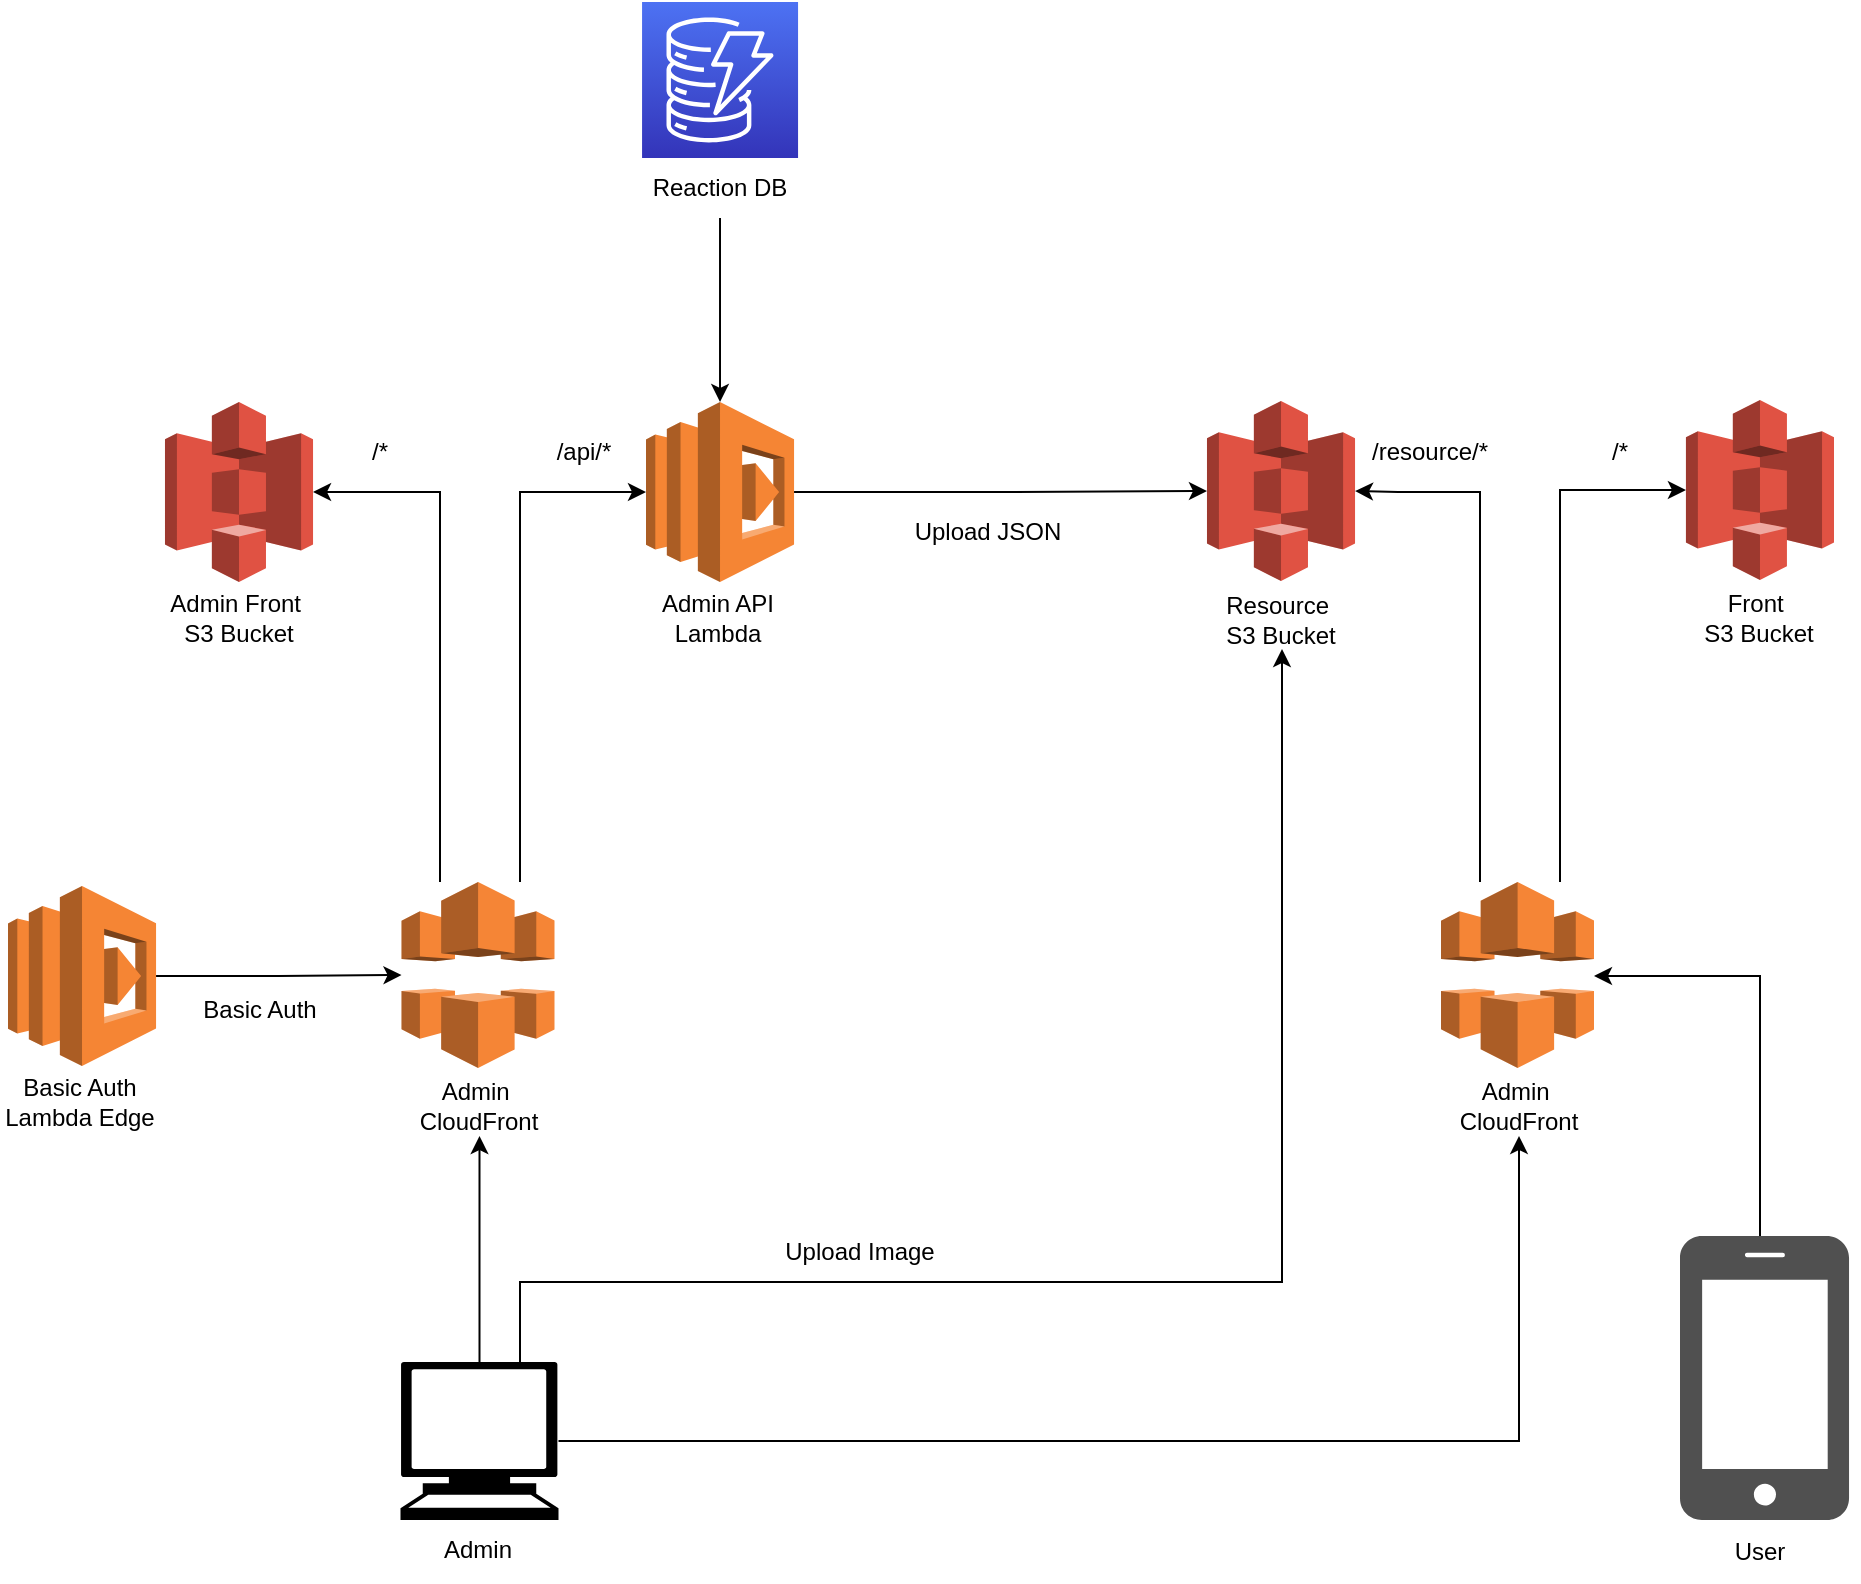 <mxfile version="27.0.9">
  <diagram id="7ZVbUvn4PinL3UD14QV4" name="Page-1">
    <mxGraphModel dx="2524" dy="1092" grid="1" gridSize="10" guides="1" tooltips="1" connect="1" arrows="1" fold="1" page="1" pageScale="1" pageWidth="827" pageHeight="1169" math="0" shadow="0">
      <root>
        <mxCell id="0" />
        <mxCell id="1" parent="0" />
        <mxCell id="nHxKNkCj7YVvxqpv2u66-16" style="edgeStyle=orthogonalEdgeStyle;rounded=0;orthogonalLoop=1;jettySize=auto;html=1;strokeColor=none;startArrow=classic;startFill=1;" parent="1" source="nHxKNkCj7YVvxqpv2u66-2" target="nHxKNkCj7YVvxqpv2u66-5" edge="1">
          <mxGeometry relative="1" as="geometry" />
        </mxCell>
        <mxCell id="C51nBvF7YCFntMv2sxhs-6" style="edgeStyle=orthogonalEdgeStyle;rounded=0;orthogonalLoop=1;jettySize=auto;html=1;" edge="1" parent="1" source="nHxKNkCj7YVvxqpv2u66-38" target="Ua6lyJo_9DxEzh0UiRZ6-38">
          <mxGeometry relative="1" as="geometry">
            <Array as="points">
              <mxPoint x="760" y="487" />
            </Array>
          </mxGeometry>
        </mxCell>
        <mxCell id="nHxKNkCj7YVvxqpv2u66-38" value="" style="sketch=0;pointerEvents=1;shadow=0;dashed=0;html=1;strokeColor=none;fillColor=#505050;labelPosition=center;verticalLabelPosition=bottom;verticalAlign=top;outlineConnect=0;align=center;shape=mxgraph.office.devices.cell_phone_iphone_standalone;" parent="1" vertex="1">
          <mxGeometry x="720" y="617" width="84.52" height="142" as="geometry" />
        </mxCell>
        <mxCell id="nHxKNkCj7YVvxqpv2u66-43" value="Admin" style="text;html=1;strokeColor=none;fillColor=none;align=center;verticalAlign=middle;whiteSpace=wrap;rounded=0;" parent="1" vertex="1">
          <mxGeometry x="88.51" y="759" width="60" height="30" as="geometry" />
        </mxCell>
        <mxCell id="nHxKNkCj7YVvxqpv2u66-50" value="Basic Auth" style="text;html=1;strokeColor=none;fillColor=none;align=center;verticalAlign=middle;whiteSpace=wrap;rounded=0;" parent="1" vertex="1">
          <mxGeometry x="-20" y="488.5" width="60" height="30" as="geometry" />
        </mxCell>
        <mxCell id="Ua6lyJo_9DxEzh0UiRZ6-19" style="edgeStyle=orthogonalEdgeStyle;rounded=0;orthogonalLoop=1;jettySize=auto;html=1;entryX=0.5;entryY=1;entryDx=0;entryDy=0;" parent="1" source="Ua6lyJo_9DxEzh0UiRZ6-1" target="nHxKNkCj7YVvxqpv2u66-61" edge="1">
          <mxGeometry relative="1" as="geometry" />
        </mxCell>
        <mxCell id="Ua6lyJo_9DxEzh0UiRZ6-30" style="edgeStyle=orthogonalEdgeStyle;rounded=0;orthogonalLoop=1;jettySize=auto;html=1;" parent="1" source="Ua6lyJo_9DxEzh0UiRZ6-1" target="Ua6lyJo_9DxEzh0UiRZ6-27" edge="1">
          <mxGeometry relative="1" as="geometry">
            <Array as="points">
              <mxPoint x="140" y="640" />
              <mxPoint x="521" y="640" />
            </Array>
          </mxGeometry>
        </mxCell>
        <mxCell id="C51nBvF7YCFntMv2sxhs-4" style="edgeStyle=orthogonalEdgeStyle;rounded=0;orthogonalLoop=1;jettySize=auto;html=1;" edge="1" parent="1" source="Ua6lyJo_9DxEzh0UiRZ6-1" target="Ua6lyJo_9DxEzh0UiRZ6-37">
          <mxGeometry relative="1" as="geometry" />
        </mxCell>
        <mxCell id="Ua6lyJo_9DxEzh0UiRZ6-1" value="" style="shape=mxgraph.signs.tech.computer;html=1;pointerEvents=1;fillColor=#000000;strokeColor=none;verticalLabelPosition=bottom;verticalAlign=top;align=center;" parent="1" vertex="1">
          <mxGeometry x="80.25" y="680" width="79" height="79" as="geometry" />
        </mxCell>
        <mxCell id="Ua6lyJo_9DxEzh0UiRZ6-5" value="" style="group" parent="1" vertex="1" connectable="0">
          <mxGeometry x="70.25" y="440" width="99" height="127" as="geometry" />
        </mxCell>
        <mxCell id="nHxKNkCj7YVvxqpv2u66-61" value="Admin&amp;nbsp;&lt;div&gt;CloudFront&lt;/div&gt;" style="text;html=1;strokeColor=none;fillColor=none;align=center;verticalAlign=middle;whiteSpace=wrap;rounded=0;" parent="Ua6lyJo_9DxEzh0UiRZ6-5" vertex="1">
          <mxGeometry y="97" width="99" height="30" as="geometry" />
        </mxCell>
        <mxCell id="Ua6lyJo_9DxEzh0UiRZ6-2" value="" style="outlineConnect=0;dashed=0;verticalLabelPosition=bottom;verticalAlign=top;align=center;html=1;shape=mxgraph.aws3.cloudfront;fillColor=#F58536;gradientColor=none;" parent="Ua6lyJo_9DxEzh0UiRZ6-5" vertex="1">
          <mxGeometry x="10.5" width="76.5" height="93" as="geometry" />
        </mxCell>
        <mxCell id="Ua6lyJo_9DxEzh0UiRZ6-6" value="" style="group" parent="1" vertex="1" connectable="0">
          <mxGeometry x="-50.0" y="200" width="99" height="123" as="geometry" />
        </mxCell>
        <mxCell id="Ua6lyJo_9DxEzh0UiRZ6-3" value="" style="outlineConnect=0;dashed=0;verticalLabelPosition=bottom;verticalAlign=top;align=center;html=1;shape=mxgraph.aws3.s3;fillColor=#E05243;gradientColor=none;" parent="Ua6lyJo_9DxEzh0UiRZ6-6" vertex="1">
          <mxGeometry x="12.49" width="74.03" height="90" as="geometry" />
        </mxCell>
        <mxCell id="Ua6lyJo_9DxEzh0UiRZ6-4" value="Admin Front&amp;nbsp;&lt;div&gt;S3 Bucket&lt;/div&gt;" style="text;html=1;strokeColor=none;fillColor=none;align=center;verticalAlign=middle;whiteSpace=wrap;rounded=0;" parent="Ua6lyJo_9DxEzh0UiRZ6-6" vertex="1">
          <mxGeometry y="93" width="99" height="30" as="geometry" />
        </mxCell>
        <mxCell id="Ua6lyJo_9DxEzh0UiRZ6-7" value="" style="group" parent="1" vertex="1" connectable="0">
          <mxGeometry x="202" y="200" width="74.03" height="123" as="geometry" />
        </mxCell>
        <mxCell id="nHxKNkCj7YVvxqpv2u66-2" value="" style="outlineConnect=0;dashed=0;verticalLabelPosition=bottom;verticalAlign=top;align=center;html=1;shape=mxgraph.aws3.lambda;fillColor=#F58534;gradientColor=none;" parent="Ua6lyJo_9DxEzh0UiRZ6-7" vertex="1">
          <mxGeometry x="1" width="74.03" height="90" as="geometry" />
        </mxCell>
        <mxCell id="nHxKNkCj7YVvxqpv2u66-42" value="Admin API Lambda" style="text;html=1;strokeColor=none;fillColor=none;align=center;verticalAlign=middle;whiteSpace=wrap;rounded=0;" parent="Ua6lyJo_9DxEzh0UiRZ6-7" vertex="1">
          <mxGeometry x="7.01" y="93" width="60" height="30" as="geometry" />
        </mxCell>
        <mxCell id="Ua6lyJo_9DxEzh0UiRZ6-13" value="" style="group" parent="1" vertex="1" connectable="0">
          <mxGeometry x="-120" y="442" width="80" height="123" as="geometry" />
        </mxCell>
        <mxCell id="Ua6lyJo_9DxEzh0UiRZ6-10" value="" style="outlineConnect=0;dashed=0;verticalLabelPosition=bottom;verticalAlign=top;align=center;html=1;shape=mxgraph.aws3.lambda;fillColor=#F58534;gradientColor=none;" parent="Ua6lyJo_9DxEzh0UiRZ6-13" vertex="1">
          <mxGeometry x="4" width="74.03" height="90" as="geometry" />
        </mxCell>
        <mxCell id="Ua6lyJo_9DxEzh0UiRZ6-11" value="Basic Auth Lambda Edge" style="text;html=1;strokeColor=none;fillColor=none;align=center;verticalAlign=middle;whiteSpace=wrap;rounded=0;" parent="Ua6lyJo_9DxEzh0UiRZ6-13" vertex="1">
          <mxGeometry y="93" width="80" height="30" as="geometry" />
        </mxCell>
        <mxCell id="Ua6lyJo_9DxEzh0UiRZ6-16" style="edgeStyle=orthogonalEdgeStyle;rounded=0;orthogonalLoop=1;jettySize=auto;html=1;" parent="1" source="Ua6lyJo_9DxEzh0UiRZ6-10" target="Ua6lyJo_9DxEzh0UiRZ6-2" edge="1">
          <mxGeometry relative="1" as="geometry" />
        </mxCell>
        <mxCell id="Ua6lyJo_9DxEzh0UiRZ6-20" style="edgeStyle=orthogonalEdgeStyle;rounded=0;orthogonalLoop=1;jettySize=auto;html=1;" parent="1" source="Ua6lyJo_9DxEzh0UiRZ6-2" target="Ua6lyJo_9DxEzh0UiRZ6-3" edge="1">
          <mxGeometry relative="1" as="geometry">
            <Array as="points">
              <mxPoint x="100" y="245" />
            </Array>
          </mxGeometry>
        </mxCell>
        <mxCell id="Ua6lyJo_9DxEzh0UiRZ6-22" style="edgeStyle=orthogonalEdgeStyle;rounded=0;orthogonalLoop=1;jettySize=auto;html=1;" parent="1" source="Ua6lyJo_9DxEzh0UiRZ6-2" target="nHxKNkCj7YVvxqpv2u66-2" edge="1">
          <mxGeometry relative="1" as="geometry">
            <Array as="points">
              <mxPoint x="140" y="245" />
            </Array>
          </mxGeometry>
        </mxCell>
        <mxCell id="Ua6lyJo_9DxEzh0UiRZ6-23" value="/*" style="text;html=1;strokeColor=none;fillColor=none;align=center;verticalAlign=middle;whiteSpace=wrap;rounded=0;" parent="1" vertex="1">
          <mxGeometry x="40.0" y="210" width="60" height="30" as="geometry" />
        </mxCell>
        <mxCell id="Ua6lyJo_9DxEzh0UiRZ6-24" value="/api/*" style="text;html=1;strokeColor=none;fillColor=none;align=center;verticalAlign=middle;whiteSpace=wrap;rounded=0;" parent="1" vertex="1">
          <mxGeometry x="142" y="210" width="60" height="30" as="geometry" />
        </mxCell>
        <mxCell id="Ua6lyJo_9DxEzh0UiRZ6-25" value="" style="group" parent="1" vertex="1" connectable="0">
          <mxGeometry x="471" y="200.5" width="99" height="123" as="geometry" />
        </mxCell>
        <mxCell id="Ua6lyJo_9DxEzh0UiRZ6-26" value="" style="outlineConnect=0;dashed=0;verticalLabelPosition=bottom;verticalAlign=top;align=center;html=1;shape=mxgraph.aws3.s3;fillColor=#E05243;gradientColor=none;" parent="Ua6lyJo_9DxEzh0UiRZ6-25" vertex="1">
          <mxGeometry x="12.49" y="-1" width="74.03" height="90" as="geometry" />
        </mxCell>
        <mxCell id="Ua6lyJo_9DxEzh0UiRZ6-27" value="Resource&amp;nbsp;&lt;div&gt;S3 Bucket&lt;/div&gt;" style="text;html=1;strokeColor=none;fillColor=none;align=center;verticalAlign=middle;whiteSpace=wrap;rounded=0;" parent="Ua6lyJo_9DxEzh0UiRZ6-25" vertex="1">
          <mxGeometry y="93" width="99" height="30" as="geometry" />
        </mxCell>
        <mxCell id="Ua6lyJo_9DxEzh0UiRZ6-28" style="edgeStyle=orthogonalEdgeStyle;rounded=0;orthogonalLoop=1;jettySize=auto;html=1;" parent="1" source="nHxKNkCj7YVvxqpv2u66-2" target="Ua6lyJo_9DxEzh0UiRZ6-26" edge="1">
          <mxGeometry relative="1" as="geometry" />
        </mxCell>
        <mxCell id="Ua6lyJo_9DxEzh0UiRZ6-29" value="Upload JSON" style="text;html=1;strokeColor=none;fillColor=none;align=center;verticalAlign=middle;whiteSpace=wrap;rounded=0;" parent="1" vertex="1">
          <mxGeometry x="334" y="250" width="80" height="30" as="geometry" />
        </mxCell>
        <mxCell id="Ua6lyJo_9DxEzh0UiRZ6-31" value="Upload Image" style="text;html=1;strokeColor=none;fillColor=none;align=center;verticalAlign=middle;whiteSpace=wrap;rounded=0;" parent="1" vertex="1">
          <mxGeometry x="270" y="610" width="80" height="30" as="geometry" />
        </mxCell>
        <mxCell id="Ua6lyJo_9DxEzh0UiRZ6-33" value="" style="group" parent="1" vertex="1" connectable="0">
          <mxGeometry x="710.48" y="200" width="99" height="123" as="geometry" />
        </mxCell>
        <mxCell id="Ua6lyJo_9DxEzh0UiRZ6-34" value="" style="outlineConnect=0;dashed=0;verticalLabelPosition=bottom;verticalAlign=top;align=center;html=1;shape=mxgraph.aws3.s3;fillColor=#E05243;gradientColor=none;" parent="Ua6lyJo_9DxEzh0UiRZ6-33" vertex="1">
          <mxGeometry x="12.49" y="-1" width="74.03" height="90" as="geometry" />
        </mxCell>
        <mxCell id="Ua6lyJo_9DxEzh0UiRZ6-35" value="Front&amp;nbsp;&lt;div&gt;S3 Bucket&lt;/div&gt;" style="text;html=1;strokeColor=none;fillColor=none;align=center;verticalAlign=middle;whiteSpace=wrap;rounded=0;" parent="Ua6lyJo_9DxEzh0UiRZ6-33" vertex="1">
          <mxGeometry y="93" width="99" height="30" as="geometry" />
        </mxCell>
        <mxCell id="Ua6lyJo_9DxEzh0UiRZ6-36" value="" style="group" parent="1" vertex="1" connectable="0">
          <mxGeometry x="590" y="440" width="99" height="127" as="geometry" />
        </mxCell>
        <mxCell id="Ua6lyJo_9DxEzh0UiRZ6-37" value="Admin&amp;nbsp;&lt;div&gt;CloudFront&lt;/div&gt;" style="text;html=1;strokeColor=none;fillColor=none;align=center;verticalAlign=middle;whiteSpace=wrap;rounded=0;" parent="Ua6lyJo_9DxEzh0UiRZ6-36" vertex="1">
          <mxGeometry y="97" width="99" height="30" as="geometry" />
        </mxCell>
        <mxCell id="Ua6lyJo_9DxEzh0UiRZ6-38" value="" style="outlineConnect=0;dashed=0;verticalLabelPosition=bottom;verticalAlign=top;align=center;html=1;shape=mxgraph.aws3.cloudfront;fillColor=#F58536;gradientColor=none;" parent="Ua6lyJo_9DxEzh0UiRZ6-36" vertex="1">
          <mxGeometry x="10.5" width="76.5" height="93" as="geometry" />
        </mxCell>
        <mxCell id="Ua6lyJo_9DxEzh0UiRZ6-40" style="edgeStyle=orthogonalEdgeStyle;rounded=0;orthogonalLoop=1;jettySize=auto;html=1;entryX=1;entryY=0.5;entryDx=0;entryDy=0;entryPerimeter=0;" parent="1" source="Ua6lyJo_9DxEzh0UiRZ6-38" target="Ua6lyJo_9DxEzh0UiRZ6-26" edge="1">
          <mxGeometry relative="1" as="geometry">
            <Array as="points">
              <mxPoint x="620" y="245" />
              <mxPoint x="579" y="245" />
            </Array>
          </mxGeometry>
        </mxCell>
        <mxCell id="Ua6lyJo_9DxEzh0UiRZ6-41" style="edgeStyle=orthogonalEdgeStyle;rounded=0;orthogonalLoop=1;jettySize=auto;html=1;" parent="1" source="Ua6lyJo_9DxEzh0UiRZ6-38" target="Ua6lyJo_9DxEzh0UiRZ6-34" edge="1">
          <mxGeometry relative="1" as="geometry">
            <Array as="points">
              <mxPoint x="660" y="244" />
            </Array>
          </mxGeometry>
        </mxCell>
        <mxCell id="Ua6lyJo_9DxEzh0UiRZ6-43" value="/*" style="text;html=1;strokeColor=none;fillColor=none;align=center;verticalAlign=middle;whiteSpace=wrap;rounded=0;" parent="1" vertex="1">
          <mxGeometry x="660" y="210" width="60" height="30" as="geometry" />
        </mxCell>
        <mxCell id="C51nBvF7YCFntMv2sxhs-1" value="/resource/*" style="text;html=1;strokeColor=none;fillColor=none;align=center;verticalAlign=middle;whiteSpace=wrap;rounded=0;" vertex="1" parent="1">
          <mxGeometry x="560" y="210" width="70" height="30" as="geometry" />
        </mxCell>
        <mxCell id="C51nBvF7YCFntMv2sxhs-7" value="User" style="text;html=1;strokeColor=none;fillColor=none;align=center;verticalAlign=middle;whiteSpace=wrap;rounded=0;" vertex="1" parent="1">
          <mxGeometry x="729.98" y="760" width="60" height="30" as="geometry" />
        </mxCell>
        <mxCell id="C51nBvF7YCFntMv2sxhs-9" value="" style="group" vertex="1" connectable="0" parent="1">
          <mxGeometry x="200.03" width="80.0" height="108" as="geometry" />
        </mxCell>
        <mxCell id="nHxKNkCj7YVvxqpv2u66-5" value="" style="sketch=0;points=[[0,0,0],[0.25,0,0],[0.5,0,0],[0.75,0,0],[1,0,0],[0,1,0],[0.25,1,0],[0.5,1,0],[0.75,1,0],[1,1,0],[0,0.25,0],[0,0.5,0],[0,0.75,0],[1,0.25,0],[1,0.5,0],[1,0.75,0]];outlineConnect=0;fontColor=#232F3E;gradientColor=#4D72F3;gradientDirection=north;fillColor=#3334B9;strokeColor=#ffffff;dashed=0;verticalLabelPosition=bottom;verticalAlign=top;align=center;html=1;fontSize=12;fontStyle=0;aspect=fixed;shape=mxgraph.aws4.resourceIcon;resIcon=mxgraph.aws4.dynamodb;" parent="C51nBvF7YCFntMv2sxhs-9" vertex="1">
          <mxGeometry x="1" width="78" height="78" as="geometry" />
        </mxCell>
        <mxCell id="C51nBvF7YCFntMv2sxhs-8" value="Reaction DB" style="text;html=1;strokeColor=none;fillColor=none;align=center;verticalAlign=middle;whiteSpace=wrap;rounded=0;" vertex="1" parent="C51nBvF7YCFntMv2sxhs-9">
          <mxGeometry y="78" width="80" height="30" as="geometry" />
        </mxCell>
        <mxCell id="C51nBvF7YCFntMv2sxhs-10" style="edgeStyle=orthogonalEdgeStyle;rounded=0;orthogonalLoop=1;jettySize=auto;html=1;entryX=0.5;entryY=0;entryDx=0;entryDy=0;entryPerimeter=0;" edge="1" parent="1" source="C51nBvF7YCFntMv2sxhs-8" target="nHxKNkCj7YVvxqpv2u66-2">
          <mxGeometry relative="1" as="geometry" />
        </mxCell>
      </root>
    </mxGraphModel>
  </diagram>
</mxfile>
